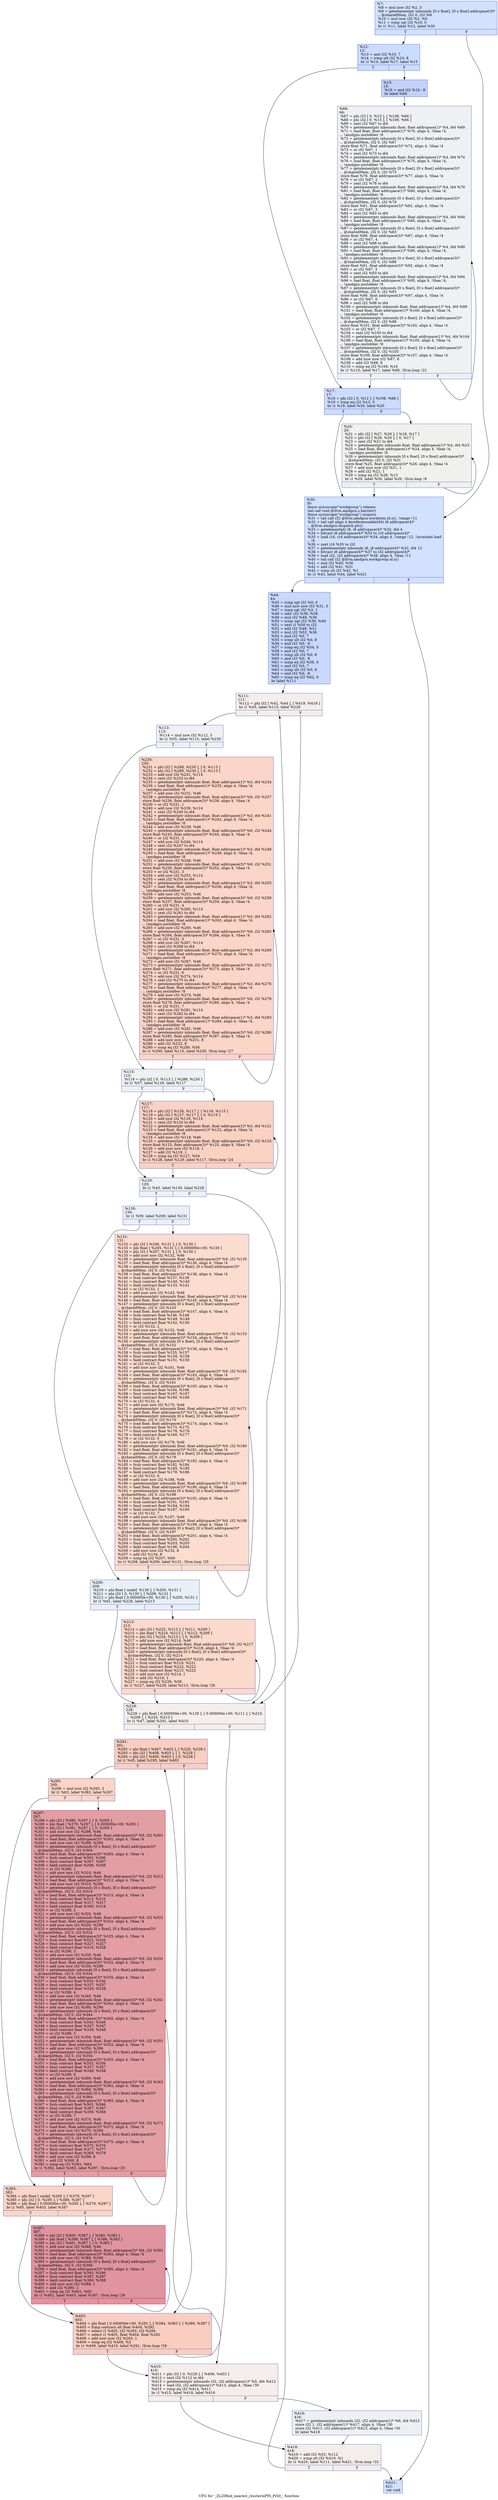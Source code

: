 digraph "CFG for '_ZL20find_nearest_clusteriiiPfS_PiS0_' function" {
	label="CFG for '_ZL20find_nearest_clusteriiiPfS_PiS0_' function";

	Node0x5ce0cb0 [shape=record,color="#3d50c3ff", style=filled, fillcolor="#9abbff70",label="{%7:\l  %8 = mul nsw i32 %2, 3\l  %9 = getelementptr inbounds [0 x float], [0 x float] addrspace(3)*\l... @sharedMem, i32 0, i32 %8\l  %10 = mul nsw i32 %2, %0\l  %11 = icmp sgt i32 %10, 0\l  br i1 %11, label %12, label %30\l|{<s0>T|<s1>F}}"];
	Node0x5ce0cb0:s0 -> Node0x5ce0390;
	Node0x5ce0cb0:s1 -> Node0x5ce1680;
	Node0x5ce0390 [shape=record,color="#3d50c3ff", style=filled, fillcolor="#8caffe70",label="{%12:\l12:                                               \l  %13 = and i32 %10, 7\l  %14 = icmp ult i32 %10, 8\l  br i1 %14, label %17, label %15\l|{<s0>T|<s1>F}}"];
	Node0x5ce0390:s0 -> Node0x5ce1940;
	Node0x5ce0390:s1 -> Node0x5ce1990;
	Node0x5ce1990 [shape=record,color="#3d50c3ff", style=filled, fillcolor="#779af770",label="{%15:\l15:                                               \l  %16 = and i32 %10, -8\l  br label %66\l}"];
	Node0x5ce1990 -> Node0x5ce13a0;
	Node0x5ce1940 [shape=record,color="#3d50c3ff", style=filled, fillcolor="#8caffe70",label="{%17:\l17:                                               \l  %18 = phi i32 [ 0, %12 ], [ %108, %66 ]\l  %19 = icmp eq i32 %13, 0\l  br i1 %19, label %30, label %20\l|{<s0>T|<s1>F}}"];
	Node0x5ce1940:s0 -> Node0x5ce1680;
	Node0x5ce1940:s1 -> Node0x5ce1e50;
	Node0x5ce1e50 [shape=record,color="#3d50c3ff", style=filled, fillcolor="#dedcdb70",label="{%20:\l20:                                               \l  %21 = phi i32 [ %27, %20 ], [ %18, %17 ]\l  %22 = phi i32 [ %28, %20 ], [ 0, %17 ]\l  %23 = zext i32 %21 to i64\l  %24 = getelementptr inbounds float, float addrspace(1)* %4, i64 %23\l  %25 = load float, float addrspace(1)* %24, align 4, !tbaa !4,\l... !amdgpu.noclobber !8\l  %26 = getelementptr inbounds [0 x float], [0 x float] addrspace(3)*\l... @sharedMem, i32 0, i32 %21\l  store float %25, float addrspace(3)* %26, align 4, !tbaa !4\l  %27 = add nuw nsw i32 %21, 1\l  %28 = add i32 %22, 1\l  %29 = icmp eq i32 %28, %13\l  br i1 %29, label %30, label %20, !llvm.loop !9\l|{<s0>T|<s1>F}}"];
	Node0x5ce1e50:s0 -> Node0x5ce1680;
	Node0x5ce1e50:s1 -> Node0x5ce1e50;
	Node0x5ce1680 [shape=record,color="#3d50c3ff", style=filled, fillcolor="#9abbff70",label="{%30:\l30:                                               \l  fence syncscope(\"workgroup\") release\l  tail call void @llvm.amdgcn.s.barrier()\l  fence syncscope(\"workgroup\") acquire\l  %31 = tail call i32 @llvm.amdgcn.workitem.id.x(), !range !11\l  %32 = tail call align 4 dereferenceable(64) i8 addrspace(4)*\l... @llvm.amdgcn.dispatch.ptr()\l  %33 = getelementptr i8, i8 addrspace(4)* %32, i64 4\l  %34 = bitcast i8 addrspace(4)* %33 to i16 addrspace(4)*\l  %35 = load i16, i16 addrspace(4)* %34, align 4, !range !12, !invariant.load\l... !8\l  %36 = zext i16 %35 to i32\l  %37 = getelementptr inbounds i8, i8 addrspace(4)* %32, i64 12\l  %38 = bitcast i8 addrspace(4)* %37 to i32 addrspace(4)*\l  %39 = load i32, i32 addrspace(4)* %38, align 4, !tbaa !13\l  %40 = tail call i32 @llvm.amdgcn.workgroup.id.x()\l  %41 = mul i32 %40, %36\l  %42 = add i32 %41, %31\l  %43 = icmp slt i32 %42, %1\l  br i1 %43, label %44, label %421\l|{<s0>T|<s1>F}}"];
	Node0x5ce1680:s0 -> Node0x5ce5400;
	Node0x5ce1680:s1 -> Node0x5ce5490;
	Node0x5ce5400 [shape=record,color="#3d50c3ff", style=filled, fillcolor="#85a8fc70",label="{%44:\l44:                                               \l  %45 = icmp sgt i32 %0, 0\l  %46 = mul nuw nsw i32 %31, 3\l  %47 = icmp sgt i32 %2, 1\l  %48 = udiv i32 %39, %36\l  %49 = mul i32 %48, %36\l  %50 = icmp ugt i32 %39, %49\l  %51 = zext i1 %50 to i32\l  %52 = add i32 %48, %51\l  %53 = mul i32 %52, %36\l  %54 = and i32 %0, 7\l  %55 = icmp ult i32 %0, 8\l  %56 = and i32 %0, -8\l  %57 = icmp eq i32 %54, 0\l  %58 = and i32 %0, 7\l  %59 = icmp ult i32 %0, 8\l  %60 = and i32 %0, -8\l  %61 = icmp eq i32 %58, 0\l  %62 = and i32 %0, 7\l  %63 = icmp ult i32 %0, 8\l  %64 = and i32 %0, -8\l  %65 = icmp eq i32 %62, 0\l  br label %111\l}"];
	Node0x5ce5400 -> Node0x5ce4330;
	Node0x5ce13a0 [shape=record,color="#3d50c3ff", style=filled, fillcolor="#d9dce170",label="{%66:\l66:                                               \l  %67 = phi i32 [ 0, %15 ], [ %108, %66 ]\l  %68 = phi i32 [ 0, %15 ], [ %109, %66 ]\l  %69 = zext i32 %67 to i64\l  %70 = getelementptr inbounds float, float addrspace(1)* %4, i64 %69\l  %71 = load float, float addrspace(1)* %70, align 4, !tbaa !4,\l... !amdgpu.noclobber !8\l  %72 = getelementptr inbounds [0 x float], [0 x float] addrspace(3)*\l... @sharedMem, i32 0, i32 %67\l  store float %71, float addrspace(3)* %72, align 4, !tbaa !4\l  %73 = or i32 %67, 1\l  %74 = zext i32 %73 to i64\l  %75 = getelementptr inbounds float, float addrspace(1)* %4, i64 %74\l  %76 = load float, float addrspace(1)* %75, align 4, !tbaa !4,\l... !amdgpu.noclobber !8\l  %77 = getelementptr inbounds [0 x float], [0 x float] addrspace(3)*\l... @sharedMem, i32 0, i32 %73\l  store float %76, float addrspace(3)* %77, align 4, !tbaa !4\l  %78 = or i32 %67, 2\l  %79 = zext i32 %78 to i64\l  %80 = getelementptr inbounds float, float addrspace(1)* %4, i64 %79\l  %81 = load float, float addrspace(1)* %80, align 4, !tbaa !4,\l... !amdgpu.noclobber !8\l  %82 = getelementptr inbounds [0 x float], [0 x float] addrspace(3)*\l... @sharedMem, i32 0, i32 %78\l  store float %81, float addrspace(3)* %82, align 4, !tbaa !4\l  %83 = or i32 %67, 3\l  %84 = zext i32 %83 to i64\l  %85 = getelementptr inbounds float, float addrspace(1)* %4, i64 %84\l  %86 = load float, float addrspace(1)* %85, align 4, !tbaa !4,\l... !amdgpu.noclobber !8\l  %87 = getelementptr inbounds [0 x float], [0 x float] addrspace(3)*\l... @sharedMem, i32 0, i32 %83\l  store float %86, float addrspace(3)* %87, align 4, !tbaa !4\l  %88 = or i32 %67, 4\l  %89 = zext i32 %88 to i64\l  %90 = getelementptr inbounds float, float addrspace(1)* %4, i64 %89\l  %91 = load float, float addrspace(1)* %90, align 4, !tbaa !4,\l... !amdgpu.noclobber !8\l  %92 = getelementptr inbounds [0 x float], [0 x float] addrspace(3)*\l... @sharedMem, i32 0, i32 %88\l  store float %91, float addrspace(3)* %92, align 4, !tbaa !4\l  %93 = or i32 %67, 5\l  %94 = zext i32 %93 to i64\l  %95 = getelementptr inbounds float, float addrspace(1)* %4, i64 %94\l  %96 = load float, float addrspace(1)* %95, align 4, !tbaa !4,\l... !amdgpu.noclobber !8\l  %97 = getelementptr inbounds [0 x float], [0 x float] addrspace(3)*\l... @sharedMem, i32 0, i32 %93\l  store float %96, float addrspace(3)* %97, align 4, !tbaa !4\l  %98 = or i32 %67, 6\l  %99 = zext i32 %98 to i64\l  %100 = getelementptr inbounds float, float addrspace(1)* %4, i64 %99\l  %101 = load float, float addrspace(1)* %100, align 4, !tbaa !4,\l... !amdgpu.noclobber !8\l  %102 = getelementptr inbounds [0 x float], [0 x float] addrspace(3)*\l... @sharedMem, i32 0, i32 %98\l  store float %101, float addrspace(3)* %102, align 4, !tbaa !4\l  %103 = or i32 %67, 7\l  %104 = zext i32 %103 to i64\l  %105 = getelementptr inbounds float, float addrspace(1)* %4, i64 %104\l  %106 = load float, float addrspace(1)* %105, align 4, !tbaa !4,\l... !amdgpu.noclobber !8\l  %107 = getelementptr inbounds [0 x float], [0 x float] addrspace(3)*\l... @sharedMem, i32 0, i32 %103\l  store float %106, float addrspace(3)* %107, align 4, !tbaa !4\l  %108 = add nuw nsw i32 %67, 8\l  %109 = add i32 %68, 8\l  %110 = icmp eq i32 %109, %16\l  br i1 %110, label %17, label %66, !llvm.loop !22\l|{<s0>T|<s1>F}}"];
	Node0x5ce13a0:s0 -> Node0x5ce1940;
	Node0x5ce13a0:s1 -> Node0x5ce13a0;
	Node0x5ce4330 [shape=record,color="#3d50c3ff", style=filled, fillcolor="#e5d8d170",label="{%111:\l111:                                              \l  %112 = phi i32 [ %42, %44 ], [ %419, %418 ]\l  br i1 %45, label %113, label %228\l|{<s0>T|<s1>F}}"];
	Node0x5ce4330:s0 -> Node0x5ce8770;
	Node0x5ce4330:s1 -> Node0x5ce8800;
	Node0x5ce8770 [shape=record,color="#3d50c3ff", style=filled, fillcolor="#d9dce170",label="{%113:\l113:                                              \l  %114 = mul nsw i32 %112, 3\l  br i1 %55, label %115, label %230\l|{<s0>T|<s1>F}}"];
	Node0x5ce8770:s0 -> Node0x5ce89d0;
	Node0x5ce8770:s1 -> Node0x5ce8a20;
	Node0x5ce89d0 [shape=record,color="#3d50c3ff", style=filled, fillcolor="#d9dce170",label="{%115:\l115:                                              \l  %116 = phi i32 [ 0, %113 ], [ %288, %230 ]\l  br i1 %57, label %129, label %117\l|{<s0>T|<s1>F}}"];
	Node0x5ce89d0:s0 -> Node0x5ce8c10;
	Node0x5ce89d0:s1 -> Node0x5ce8ca0;
	Node0x5ce8ca0 [shape=record,color="#3d50c3ff", style=filled, fillcolor="#f4987a70",label="{%117:\l117:                                              \l  %118 = phi i32 [ %126, %117 ], [ %116, %115 ]\l  %119 = phi i32 [ %127, %117 ], [ 0, %115 ]\l  %120 = add nsw i32 %118, %114\l  %121 = sext i32 %120 to i64\l  %122 = getelementptr inbounds float, float addrspace(1)* %3, i64 %121\l  %123 = load float, float addrspace(1)* %122, align 4, !tbaa !4,\l... !amdgpu.noclobber !8\l  %124 = add nuw i32 %118, %46\l  %125 = getelementptr inbounds float, float addrspace(3)* %9, i32 %124\l  store float %123, float addrspace(3)* %125, align 4, !tbaa !4\l  %126 = add nuw nsw i32 %118, 1\l  %127 = add i32 %119, 1\l  %128 = icmp eq i32 %127, %54\l  br i1 %128, label %129, label %117, !llvm.loop !24\l|{<s0>T|<s1>F}}"];
	Node0x5ce8ca0:s0 -> Node0x5ce8c10;
	Node0x5ce8ca0:s1 -> Node0x5ce8ca0;
	Node0x5ce8c10 [shape=record,color="#3d50c3ff", style=filled, fillcolor="#d9dce170",label="{%129:\l129:                                              \l  br i1 %45, label %130, label %228\l|{<s0>T|<s1>F}}"];
	Node0x5ce8c10:s0 -> Node0x5ce62a0;
	Node0x5ce8c10:s1 -> Node0x5ce8800;
	Node0x5ce62a0 [shape=record,color="#3d50c3ff", style=filled, fillcolor="#cedaeb70",label="{%130:\l130:                                              \l  br i1 %59, label %209, label %131\l|{<s0>T|<s1>F}}"];
	Node0x5ce62a0:s0 -> Node0x5ce63a0;
	Node0x5ce62a0:s1 -> Node0x5ce63f0;
	Node0x5ce63f0 [shape=record,color="#3d50c3ff", style=filled, fillcolor="#f7af9170",label="{%131:\l131:                                              \l  %132 = phi i32 [ %206, %131 ], [ 0, %130 ]\l  %133 = phi float [ %205, %131 ], [ 0.000000e+00, %130 ]\l  %134 = phi i32 [ %207, %131 ], [ 0, %130 ]\l  %135 = add nuw nsw i32 %132, %46\l  %136 = getelementptr inbounds float, float addrspace(3)* %9, i32 %135\l  %137 = load float, float addrspace(3)* %136, align 4, !tbaa !4\l  %138 = getelementptr inbounds [0 x float], [0 x float] addrspace(3)*\l... @sharedMem, i32 0, i32 %132\l  %139 = load float, float addrspace(3)* %138, align 4, !tbaa !4\l  %140 = fsub contract float %137, %139\l  %141 = fmul contract float %140, %140\l  %142 = fadd contract float %133, %141\l  %143 = or i32 %132, 1\l  %144 = add nuw nsw i32 %143, %46\l  %145 = getelementptr inbounds float, float addrspace(3)* %9, i32 %144\l  %146 = load float, float addrspace(3)* %145, align 4, !tbaa !4\l  %147 = getelementptr inbounds [0 x float], [0 x float] addrspace(3)*\l... @sharedMem, i32 0, i32 %143\l  %148 = load float, float addrspace(3)* %147, align 4, !tbaa !4\l  %149 = fsub contract float %146, %148\l  %150 = fmul contract float %149, %149\l  %151 = fadd contract float %142, %150\l  %152 = or i32 %132, 2\l  %153 = add nuw nsw i32 %152, %46\l  %154 = getelementptr inbounds float, float addrspace(3)* %9, i32 %153\l  %155 = load float, float addrspace(3)* %154, align 4, !tbaa !4\l  %156 = getelementptr inbounds [0 x float], [0 x float] addrspace(3)*\l... @sharedMem, i32 0, i32 %152\l  %157 = load float, float addrspace(3)* %156, align 4, !tbaa !4\l  %158 = fsub contract float %155, %157\l  %159 = fmul contract float %158, %158\l  %160 = fadd contract float %151, %159\l  %161 = or i32 %132, 3\l  %162 = add nuw nsw i32 %161, %46\l  %163 = getelementptr inbounds float, float addrspace(3)* %9, i32 %162\l  %164 = load float, float addrspace(3)* %163, align 4, !tbaa !4\l  %165 = getelementptr inbounds [0 x float], [0 x float] addrspace(3)*\l... @sharedMem, i32 0, i32 %161\l  %166 = load float, float addrspace(3)* %165, align 4, !tbaa !4\l  %167 = fsub contract float %164, %166\l  %168 = fmul contract float %167, %167\l  %169 = fadd contract float %160, %168\l  %170 = or i32 %132, 4\l  %171 = add nuw nsw i32 %170, %46\l  %172 = getelementptr inbounds float, float addrspace(3)* %9, i32 %171\l  %173 = load float, float addrspace(3)* %172, align 4, !tbaa !4\l  %174 = getelementptr inbounds [0 x float], [0 x float] addrspace(3)*\l... @sharedMem, i32 0, i32 %170\l  %175 = load float, float addrspace(3)* %174, align 4, !tbaa !4\l  %176 = fsub contract float %173, %175\l  %177 = fmul contract float %176, %176\l  %178 = fadd contract float %169, %177\l  %179 = or i32 %132, 5\l  %180 = add nuw nsw i32 %179, %46\l  %181 = getelementptr inbounds float, float addrspace(3)* %9, i32 %180\l  %182 = load float, float addrspace(3)* %181, align 4, !tbaa !4\l  %183 = getelementptr inbounds [0 x float], [0 x float] addrspace(3)*\l... @sharedMem, i32 0, i32 %179\l  %184 = load float, float addrspace(3)* %183, align 4, !tbaa !4\l  %185 = fsub contract float %182, %184\l  %186 = fmul contract float %185, %185\l  %187 = fadd contract float %178, %186\l  %188 = or i32 %132, 6\l  %189 = add nuw nsw i32 %188, %46\l  %190 = getelementptr inbounds float, float addrspace(3)* %9, i32 %189\l  %191 = load float, float addrspace(3)* %190, align 4, !tbaa !4\l  %192 = getelementptr inbounds [0 x float], [0 x float] addrspace(3)*\l... @sharedMem, i32 0, i32 %188\l  %193 = load float, float addrspace(3)* %192, align 4, !tbaa !4\l  %194 = fsub contract float %191, %193\l  %195 = fmul contract float %194, %194\l  %196 = fadd contract float %187, %195\l  %197 = or i32 %132, 7\l  %198 = add nuw nsw i32 %197, %46\l  %199 = getelementptr inbounds float, float addrspace(3)* %9, i32 %198\l  %200 = load float, float addrspace(3)* %199, align 4, !tbaa !4\l  %201 = getelementptr inbounds [0 x float], [0 x float] addrspace(3)*\l... @sharedMem, i32 0, i32 %197\l  %202 = load float, float addrspace(3)* %201, align 4, !tbaa !4\l  %203 = fsub contract float %200, %202\l  %204 = fmul contract float %203, %203\l  %205 = fadd contract float %196, %204\l  %206 = add nuw nsw i32 %132, 8\l  %207 = add i32 %134, 8\l  %208 = icmp eq i32 %207, %60\l  br i1 %208, label %209, label %131, !llvm.loop !25\l|{<s0>T|<s1>F}}"];
	Node0x5ce63f0:s0 -> Node0x5ce63a0;
	Node0x5ce63f0:s1 -> Node0x5ce63f0;
	Node0x5ce63a0 [shape=record,color="#3d50c3ff", style=filled, fillcolor="#cedaeb70",label="{%209:\l209:                                              \l  %210 = phi float [ undef, %130 ], [ %205, %131 ]\l  %211 = phi i32 [ 0, %130 ], [ %206, %131 ]\l  %212 = phi float [ 0.000000e+00, %130 ], [ %205, %131 ]\l  br i1 %61, label %228, label %213\l|{<s0>T|<s1>F}}"];
	Node0x5ce63a0:s0 -> Node0x5ce8800;
	Node0x5ce63a0:s1 -> Node0x5cedc10;
	Node0x5cedc10 [shape=record,color="#3d50c3ff", style=filled, fillcolor="#f7a88970",label="{%213:\l213:                                              \l  %214 = phi i32 [ %225, %213 ], [ %211, %209 ]\l  %215 = phi float [ %224, %213 ], [ %212, %209 ]\l  %216 = phi i32 [ %226, %213 ], [ 0, %209 ]\l  %217 = add nuw nsw i32 %214, %46\l  %218 = getelementptr inbounds float, float addrspace(3)* %9, i32 %217\l  %219 = load float, float addrspace(3)* %218, align 4, !tbaa !4\l  %220 = getelementptr inbounds [0 x float], [0 x float] addrspace(3)*\l... @sharedMem, i32 0, i32 %214\l  %221 = load float, float addrspace(3)* %220, align 4, !tbaa !4\l  %222 = fsub contract float %219, %221\l  %223 = fmul contract float %222, %222\l  %224 = fadd contract float %215, %223\l  %225 = add nuw nsw i32 %214, 1\l  %226 = add i32 %216, 1\l  %227 = icmp eq i32 %226, %58\l  br i1 %227, label %228, label %213, !llvm.loop !26\l|{<s0>T|<s1>F}}"];
	Node0x5cedc10:s0 -> Node0x5ce8800;
	Node0x5cedc10:s1 -> Node0x5cedc10;
	Node0x5ce8800 [shape=record,color="#3d50c3ff", style=filled, fillcolor="#e5d8d170",label="{%228:\l228:                                              \l  %229 = phi float [ 0.000000e+00, %129 ], [ 0.000000e+00, %111 ], [ %210,\l... %209 ], [ %224, %213 ]\l  br i1 %47, label %291, label %410\l|{<s0>T|<s1>F}}"];
	Node0x5ce8800:s0 -> Node0x5cee800;
	Node0x5ce8800:s1 -> Node0x5cee850;
	Node0x5ce8a20 [shape=record,color="#3d50c3ff", style=filled, fillcolor="#f5a08170",label="{%230:\l230:                                              \l  %231 = phi i32 [ %288, %230 ], [ 0, %113 ]\l  %232 = phi i32 [ %289, %230 ], [ 0, %113 ]\l  %233 = add nsw i32 %231, %114\l  %234 = sext i32 %233 to i64\l  %235 = getelementptr inbounds float, float addrspace(1)* %3, i64 %234\l  %236 = load float, float addrspace(1)* %235, align 4, !tbaa !4,\l... !amdgpu.noclobber !8\l  %237 = add nuw i32 %231, %46\l  %238 = getelementptr inbounds float, float addrspace(3)* %9, i32 %237\l  store float %236, float addrspace(3)* %238, align 4, !tbaa !4\l  %239 = or i32 %231, 1\l  %240 = add nsw i32 %239, %114\l  %241 = sext i32 %240 to i64\l  %242 = getelementptr inbounds float, float addrspace(1)* %3, i64 %241\l  %243 = load float, float addrspace(1)* %242, align 4, !tbaa !4,\l... !amdgpu.noclobber !8\l  %244 = add nuw i32 %239, %46\l  %245 = getelementptr inbounds float, float addrspace(3)* %9, i32 %244\l  store float %243, float addrspace(3)* %245, align 4, !tbaa !4\l  %246 = or i32 %231, 2\l  %247 = add nsw i32 %246, %114\l  %248 = sext i32 %247 to i64\l  %249 = getelementptr inbounds float, float addrspace(1)* %3, i64 %248\l  %250 = load float, float addrspace(1)* %249, align 4, !tbaa !4,\l... !amdgpu.noclobber !8\l  %251 = add nuw i32 %246, %46\l  %252 = getelementptr inbounds float, float addrspace(3)* %9, i32 %251\l  store float %250, float addrspace(3)* %252, align 4, !tbaa !4\l  %253 = or i32 %231, 3\l  %254 = add nsw i32 %253, %114\l  %255 = sext i32 %254 to i64\l  %256 = getelementptr inbounds float, float addrspace(1)* %3, i64 %255\l  %257 = load float, float addrspace(1)* %256, align 4, !tbaa !4,\l... !amdgpu.noclobber !8\l  %258 = add nuw i32 %253, %46\l  %259 = getelementptr inbounds float, float addrspace(3)* %9, i32 %258\l  store float %257, float addrspace(3)* %259, align 4, !tbaa !4\l  %260 = or i32 %231, 4\l  %261 = add nsw i32 %260, %114\l  %262 = sext i32 %261 to i64\l  %263 = getelementptr inbounds float, float addrspace(1)* %3, i64 %262\l  %264 = load float, float addrspace(1)* %263, align 4, !tbaa !4,\l... !amdgpu.noclobber !8\l  %265 = add nuw i32 %260, %46\l  %266 = getelementptr inbounds float, float addrspace(3)* %9, i32 %265\l  store float %264, float addrspace(3)* %266, align 4, !tbaa !4\l  %267 = or i32 %231, 5\l  %268 = add nsw i32 %267, %114\l  %269 = sext i32 %268 to i64\l  %270 = getelementptr inbounds float, float addrspace(1)* %3, i64 %269\l  %271 = load float, float addrspace(1)* %270, align 4, !tbaa !4,\l... !amdgpu.noclobber !8\l  %272 = add nuw i32 %267, %46\l  %273 = getelementptr inbounds float, float addrspace(3)* %9, i32 %272\l  store float %271, float addrspace(3)* %273, align 4, !tbaa !4\l  %274 = or i32 %231, 6\l  %275 = add nsw i32 %274, %114\l  %276 = sext i32 %275 to i64\l  %277 = getelementptr inbounds float, float addrspace(1)* %3, i64 %276\l  %278 = load float, float addrspace(1)* %277, align 4, !tbaa !4,\l... !amdgpu.noclobber !8\l  %279 = add nuw i32 %274, %46\l  %280 = getelementptr inbounds float, float addrspace(3)* %9, i32 %279\l  store float %278, float addrspace(3)* %280, align 4, !tbaa !4\l  %281 = or i32 %231, 7\l  %282 = add nsw i32 %281, %114\l  %283 = sext i32 %282 to i64\l  %284 = getelementptr inbounds float, float addrspace(1)* %3, i64 %283\l  %285 = load float, float addrspace(1)* %284, align 4, !tbaa !4,\l... !amdgpu.noclobber !8\l  %286 = add nuw i32 %281, %46\l  %287 = getelementptr inbounds float, float addrspace(3)* %9, i32 %286\l  store float %285, float addrspace(3)* %287, align 4, !tbaa !4\l  %288 = add nuw nsw i32 %231, 8\l  %289 = add i32 %232, 8\l  %290 = icmp eq i32 %289, %56\l  br i1 %290, label %115, label %230, !llvm.loop !27\l|{<s0>T|<s1>F}}"];
	Node0x5ce8a20:s0 -> Node0x5ce89d0;
	Node0x5ce8a20:s1 -> Node0x5ce8a20;
	Node0x5cee800 [shape=record,color="#3d50c3ff", style=filled, fillcolor="#f2907270",label="{%291:\l291:                                              \l  %292 = phi float [ %407, %403 ], [ %229, %228 ]\l  %293 = phi i32 [ %408, %403 ], [ 1, %228 ]\l  %294 = phi i32 [ %406, %403 ], [ 0, %228 ]\l  br i1 %45, label %295, label %403\l|{<s0>T|<s1>F}}"];
	Node0x5cee800:s0 -> Node0x5cf2dd0;
	Node0x5cee800:s1 -> Node0x5ce3750;
	Node0x5cf2dd0 [shape=record,color="#3d50c3ff", style=filled, fillcolor="#f5a08170",label="{%295:\l295:                                              \l  %296 = mul nsw i32 %293, 3\l  br i1 %63, label %383, label %297\l|{<s0>T|<s1>F}}"];
	Node0x5cf2dd0:s0 -> Node0x5cf2fa0;
	Node0x5cf2dd0:s1 -> Node0x5cf2ff0;
	Node0x5cf2ff0 [shape=record,color="#b70d28ff", style=filled, fillcolor="#be242e70",label="{%297:\l297:                                              \l  %298 = phi i32 [ %380, %297 ], [ 0, %295 ]\l  %299 = phi float [ %379, %297 ], [ 0.000000e+00, %295 ]\l  %300 = phi i32 [ %381, %297 ], [ 0, %295 ]\l  %301 = add nuw nsw i32 %298, %46\l  %302 = getelementptr inbounds float, float addrspace(3)* %9, i32 %301\l  %303 = load float, float addrspace(3)* %302, align 4, !tbaa !4\l  %304 = add nuw nsw i32 %298, %296\l  %305 = getelementptr inbounds [0 x float], [0 x float] addrspace(3)*\l... @sharedMem, i32 0, i32 %304\l  %306 = load float, float addrspace(3)* %305, align 4, !tbaa !4\l  %307 = fsub contract float %303, %306\l  %308 = fmul contract float %307, %307\l  %309 = fadd contract float %299, %308\l  %310 = or i32 %298, 1\l  %311 = add nuw nsw i32 %310, %46\l  %312 = getelementptr inbounds float, float addrspace(3)* %9, i32 %311\l  %313 = load float, float addrspace(3)* %312, align 4, !tbaa !4\l  %314 = add nuw nsw i32 %310, %296\l  %315 = getelementptr inbounds [0 x float], [0 x float] addrspace(3)*\l... @sharedMem, i32 0, i32 %314\l  %316 = load float, float addrspace(3)* %315, align 4, !tbaa !4\l  %317 = fsub contract float %313, %316\l  %318 = fmul contract float %317, %317\l  %319 = fadd contract float %309, %318\l  %320 = or i32 %298, 2\l  %321 = add nuw nsw i32 %320, %46\l  %322 = getelementptr inbounds float, float addrspace(3)* %9, i32 %321\l  %323 = load float, float addrspace(3)* %322, align 4, !tbaa !4\l  %324 = add nuw nsw i32 %320, %296\l  %325 = getelementptr inbounds [0 x float], [0 x float] addrspace(3)*\l... @sharedMem, i32 0, i32 %324\l  %326 = load float, float addrspace(3)* %325, align 4, !tbaa !4\l  %327 = fsub contract float %323, %326\l  %328 = fmul contract float %327, %327\l  %329 = fadd contract float %319, %328\l  %330 = or i32 %298, 3\l  %331 = add nuw nsw i32 %330, %46\l  %332 = getelementptr inbounds float, float addrspace(3)* %9, i32 %331\l  %333 = load float, float addrspace(3)* %332, align 4, !tbaa !4\l  %334 = add nuw nsw i32 %330, %296\l  %335 = getelementptr inbounds [0 x float], [0 x float] addrspace(3)*\l... @sharedMem, i32 0, i32 %334\l  %336 = load float, float addrspace(3)* %335, align 4, !tbaa !4\l  %337 = fsub contract float %333, %336\l  %338 = fmul contract float %337, %337\l  %339 = fadd contract float %329, %338\l  %340 = or i32 %298, 4\l  %341 = add nuw nsw i32 %340, %46\l  %342 = getelementptr inbounds float, float addrspace(3)* %9, i32 %341\l  %343 = load float, float addrspace(3)* %342, align 4, !tbaa !4\l  %344 = add nuw nsw i32 %340, %296\l  %345 = getelementptr inbounds [0 x float], [0 x float] addrspace(3)*\l... @sharedMem, i32 0, i32 %344\l  %346 = load float, float addrspace(3)* %345, align 4, !tbaa !4\l  %347 = fsub contract float %343, %346\l  %348 = fmul contract float %347, %347\l  %349 = fadd contract float %339, %348\l  %350 = or i32 %298, 5\l  %351 = add nuw nsw i32 %350, %46\l  %352 = getelementptr inbounds float, float addrspace(3)* %9, i32 %351\l  %353 = load float, float addrspace(3)* %352, align 4, !tbaa !4\l  %354 = add nuw nsw i32 %350, %296\l  %355 = getelementptr inbounds [0 x float], [0 x float] addrspace(3)*\l... @sharedMem, i32 0, i32 %354\l  %356 = load float, float addrspace(3)* %355, align 4, !tbaa !4\l  %357 = fsub contract float %353, %356\l  %358 = fmul contract float %357, %357\l  %359 = fadd contract float %349, %358\l  %360 = or i32 %298, 6\l  %361 = add nuw nsw i32 %360, %46\l  %362 = getelementptr inbounds float, float addrspace(3)* %9, i32 %361\l  %363 = load float, float addrspace(3)* %362, align 4, !tbaa !4\l  %364 = add nuw nsw i32 %360, %296\l  %365 = getelementptr inbounds [0 x float], [0 x float] addrspace(3)*\l... @sharedMem, i32 0, i32 %364\l  %366 = load float, float addrspace(3)* %365, align 4, !tbaa !4\l  %367 = fsub contract float %363, %366\l  %368 = fmul contract float %367, %367\l  %369 = fadd contract float %359, %368\l  %370 = or i32 %298, 7\l  %371 = add nuw nsw i32 %370, %46\l  %372 = getelementptr inbounds float, float addrspace(3)* %9, i32 %371\l  %373 = load float, float addrspace(3)* %372, align 4, !tbaa !4\l  %374 = add nuw nsw i32 %370, %296\l  %375 = getelementptr inbounds [0 x float], [0 x float] addrspace(3)*\l... @sharedMem, i32 0, i32 %374\l  %376 = load float, float addrspace(3)* %375, align 4, !tbaa !4\l  %377 = fsub contract float %373, %376\l  %378 = fmul contract float %377, %377\l  %379 = fadd contract float %369, %378\l  %380 = add nuw nsw i32 %298, 8\l  %381 = add i32 %300, 8\l  %382 = icmp eq i32 %381, %64\l  br i1 %382, label %383, label %297, !llvm.loop !25\l|{<s0>T|<s1>F}}"];
	Node0x5cf2ff0:s0 -> Node0x5cf2fa0;
	Node0x5cf2ff0:s1 -> Node0x5cf2ff0;
	Node0x5cf2fa0 [shape=record,color="#3d50c3ff", style=filled, fillcolor="#f5a08170",label="{%383:\l383:                                              \l  %384 = phi float [ undef, %295 ], [ %379, %297 ]\l  %385 = phi i32 [ 0, %295 ], [ %380, %297 ]\l  %386 = phi float [ 0.000000e+00, %295 ], [ %379, %297 ]\l  br i1 %65, label %403, label %387\l|{<s0>T|<s1>F}}"];
	Node0x5cf2fa0:s0 -> Node0x5ce3750;
	Node0x5cf2fa0:s1 -> Node0x5cf6ed0;
	Node0x5cf6ed0 [shape=record,color="#b70d28ff", style=filled, fillcolor="#b70d2870",label="{%387:\l387:                                              \l  %388 = phi i32 [ %400, %387 ], [ %385, %383 ]\l  %389 = phi float [ %399, %387 ], [ %386, %383 ]\l  %390 = phi i32 [ %401, %387 ], [ 0, %383 ]\l  %391 = add nuw nsw i32 %388, %46\l  %392 = getelementptr inbounds float, float addrspace(3)* %9, i32 %391\l  %393 = load float, float addrspace(3)* %392, align 4, !tbaa !4\l  %394 = add nuw nsw i32 %388, %296\l  %395 = getelementptr inbounds [0 x float], [0 x float] addrspace(3)*\l... @sharedMem, i32 0, i32 %394\l  %396 = load float, float addrspace(3)* %395, align 4, !tbaa !4\l  %397 = fsub contract float %393, %396\l  %398 = fmul contract float %397, %397\l  %399 = fadd contract float %389, %398\l  %400 = add nuw nsw i32 %388, 1\l  %401 = add i32 %390, 1\l  %402 = icmp eq i32 %401, %62\l  br i1 %402, label %403, label %387, !llvm.loop !28\l|{<s0>T|<s1>F}}"];
	Node0x5cf6ed0:s0 -> Node0x5ce3750;
	Node0x5cf6ed0:s1 -> Node0x5cf6ed0;
	Node0x5ce3750 [shape=record,color="#3d50c3ff", style=filled, fillcolor="#f2907270",label="{%403:\l403:                                              \l  %404 = phi float [ 0.000000e+00, %291 ], [ %384, %383 ], [ %399, %387 ]\l  %405 = fcmp contract olt float %404, %292\l  %406 = select i1 %405, i32 %293, i32 %294\l  %407 = select i1 %405, float %404, float %292\l  %408 = add nuw nsw i32 %293, 1\l  %409 = icmp eq i32 %408, %2\l  br i1 %409, label %410, label %291, !llvm.loop !29\l|{<s0>T|<s1>F}}"];
	Node0x5ce3750:s0 -> Node0x5cee850;
	Node0x5ce3750:s1 -> Node0x5cee800;
	Node0x5cee850 [shape=record,color="#3d50c3ff", style=filled, fillcolor="#e5d8d170",label="{%410:\l410:                                              \l  %411 = phi i32 [ 0, %228 ], [ %406, %403 ]\l  %412 = sext i32 %112 to i64\l  %413 = getelementptr inbounds i32, i32 addrspace(1)* %5, i64 %412\l  %414 = load i32, i32 addrspace(1)* %413, align 4, !tbaa !30\l  %415 = icmp eq i32 %414, %411\l  br i1 %415, label %418, label %416\l|{<s0>T|<s1>F}}"];
	Node0x5cee850:s0 -> Node0x5ce8630;
	Node0x5cee850:s1 -> Node0x5cf8290;
	Node0x5cf8290 [shape=record,color="#3d50c3ff", style=filled, fillcolor="#d6dce470",label="{%416:\l416:                                              \l  %417 = getelementptr inbounds i32, i32 addrspace(1)* %6, i64 %412\l  store i32 1, i32 addrspace(1)* %417, align 4, !tbaa !30\l  store i32 %411, i32 addrspace(1)* %413, align 4, !tbaa !30\l  br label %418\l}"];
	Node0x5cf8290 -> Node0x5ce8630;
	Node0x5ce8630 [shape=record,color="#3d50c3ff", style=filled, fillcolor="#e5d8d170",label="{%418:\l418:                                              \l  %419 = add i32 %53, %112\l  %420 = icmp slt i32 %419, %1\l  br i1 %420, label %111, label %421, !llvm.loop !32\l|{<s0>T|<s1>F}}"];
	Node0x5ce8630:s0 -> Node0x5ce4330;
	Node0x5ce8630:s1 -> Node0x5ce5490;
	Node0x5ce5490 [shape=record,color="#3d50c3ff", style=filled, fillcolor="#9abbff70",label="{%421:\l421:                                              \l  ret void\l}"];
}
